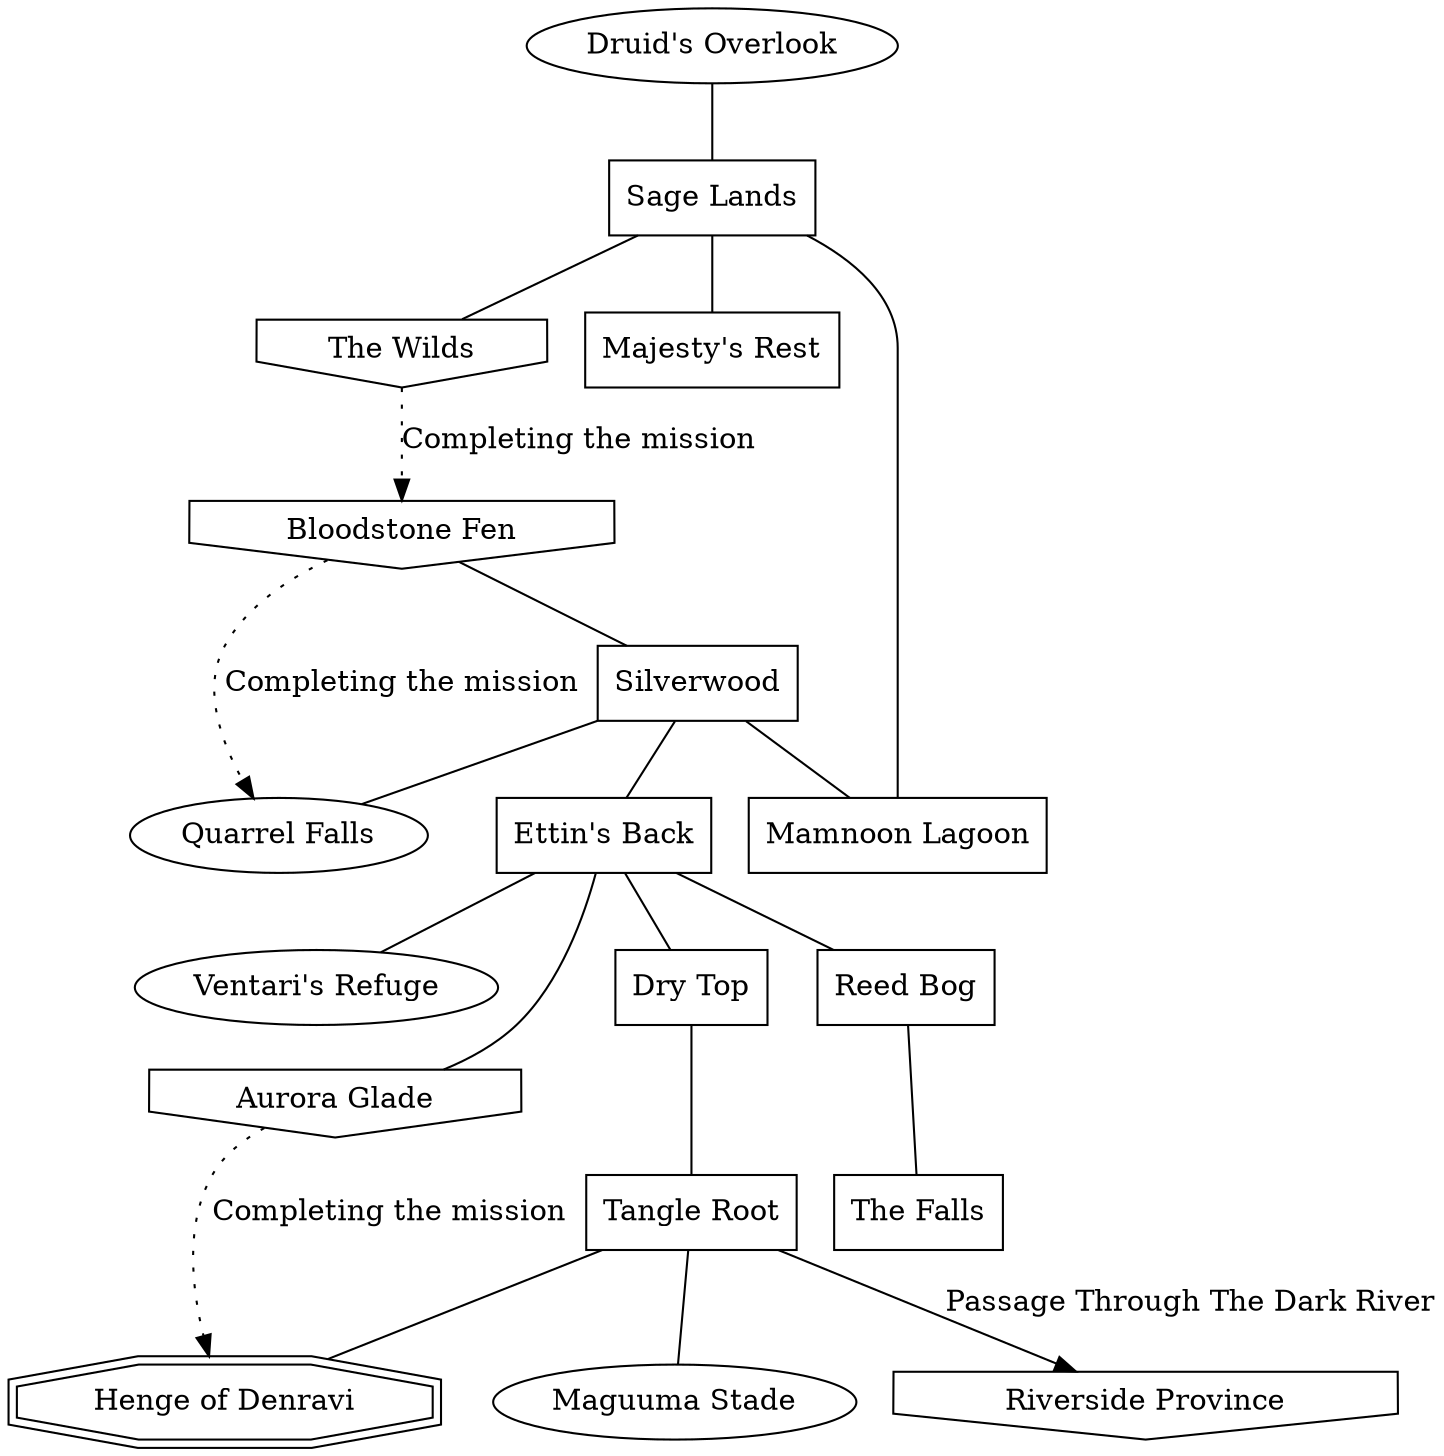 graph Maguuma {
    // Towns and outposts

    "Henge of Denravi"  [ shape = doubleoctagon ] // (town)
    "Druid's Overlook"
    "Maguuma Stade"
    "Quarrel Falls"
    "Ventari's Refuge"

	// Mission outposts
	node [ shape = invhouse ]

    "Aurora Glade"
    "Bloodstone Fen"
    "The Wilds"
	"Riverside Province"


	// Explorable areas
	node [ shape = rectangle ]

    "Dry Top"
    "Ettin's Back"
    "Majesty's Rest"
    "Mamnoon Lagoon"
    "Reed Bog"
    "Sage Lands"
    "Silverwood"
    "Tangle Root"
    "The Falls"
	
	//
	"Druid's Overlook" -- "Sage Lands"
	
	"Sage Lands" -- "Majesty's Rest"
	"Sage Lands" -- "Mamnoon Lagoon"
	"Sage Lands" -- "The Wilds"
	
	"The Wilds" -- "Bloodstone Fen" [ style = dotted, label = "Completing the mission", dir = forward ]

    "Bloodstone Fen" -- Silverwood
	Silverwood -- "Ettin's Back"
	Silverwood -- "Mamnoon Lagoon"
	Silverwood -- "Quarrel Falls"
	"Bloodstone Fen" -- "Quarrel Falls" [ style = dotted, label = "Completing the mission", dir = forward ]

    "Ettin's Back" -- "Aurora Glade"
    "Ettin's Back" -- "Dry Top"
    "Ettin's Back" -- "Reed Bog"
    //"Ettin's Back" -- "Silverwood"
    "Ettin's Back" -- "Ventari's Refuge"
	
	"Aurora Glade" -- "Henge of Denravi" [ style = dotted, label = "Completing the mission", dir = forward ]

	"Dry Top" -- "Tangle Root"
	"Tangle Root" -- "Henge of Denravi"
	"Tangle Root" -- "Maguuma Stade"
	"Tangle Root" -- "Riverside Province" [ dir = forward, label = "Passage Through The Dark River" ]

	"Reed Bog" -- "The Falls"
	
	/* This. Is. Krytaaaaaaaaa!
	*/
}
